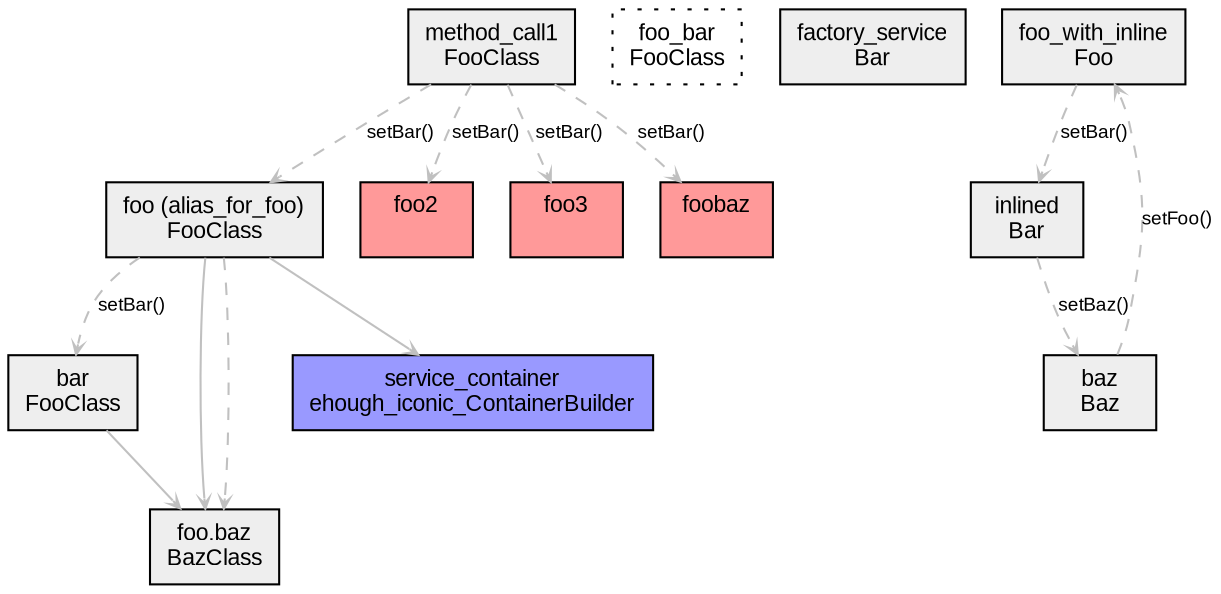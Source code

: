 digraph sc {
  ratio="compress"
  node [fontsize="11" fontname="Arial" shape="record"];
  edge [fontsize="9" fontname="Arial" color="grey" arrowhead="open" arrowsize="0.5"];

  node_foo [label="foo (alias_for_foo)\nFooClass\n", shape=record, fillcolor="#eeeeee", style="filled"];
  node_bar [label="bar\nFooClass\n", shape=record, fillcolor="#eeeeee", style="filled"];
  node_foo_baz [label="foo.baz\nBazClass\n", shape=record, fillcolor="#eeeeee", style="filled"];
  node_foo_bar [label="foo_bar\nFooClass\n", shape=record, fillcolor="#eeeeee", style="dotted"];
  node_method_call1 [label="method_call1\nFooClass\n", shape=record, fillcolor="#eeeeee", style="filled"];
  node_factory_service [label="factory_service\nBar\n", shape=record, fillcolor="#eeeeee", style="filled"];
  node_foo_with_inline [label="foo_with_inline\nFoo\n", shape=record, fillcolor="#eeeeee", style="filled"];
  node_inlined [label="inlined\nBar\n", shape=record, fillcolor="#eeeeee", style="filled"];
  node_baz [label="baz\nBaz\n", shape=record, fillcolor="#eeeeee", style="filled"];
  node_service_container [label="service_container\nehough_iconic_ContainerBuilder\n", shape=record, fillcolor="#9999ff", style="filled"];
  node_foo2 [label="foo2\n\n", shape=record, fillcolor="#ff9999", style="filled"];
  node_foo3 [label="foo3\n\n", shape=record, fillcolor="#ff9999", style="filled"];
  node_foobaz [label="foobaz\n\n", shape=record, fillcolor="#ff9999", style="filled"];
  node_foo -> node_foo_baz [label="" style="filled"];
  node_foo -> node_service_container [label="" style="filled"];
  node_foo -> node_foo_baz [label="" style="dashed"];
  node_foo -> node_bar [label="setBar()" style="dashed"];
  node_bar -> node_foo_baz [label="" style="filled"];
  node_method_call1 -> node_foo [label="setBar()" style="dashed"];
  node_method_call1 -> node_foo2 [label="setBar()" style="dashed"];
  node_method_call1 -> node_foo3 [label="setBar()" style="dashed"];
  node_method_call1 -> node_foobaz [label="setBar()" style="dashed"];
  node_foo_with_inline -> node_inlined [label="setBar()" style="dashed"];
  node_inlined -> node_baz [label="setBaz()" style="dashed"];
  node_baz -> node_foo_with_inline [label="setFoo()" style="dashed"];
}
